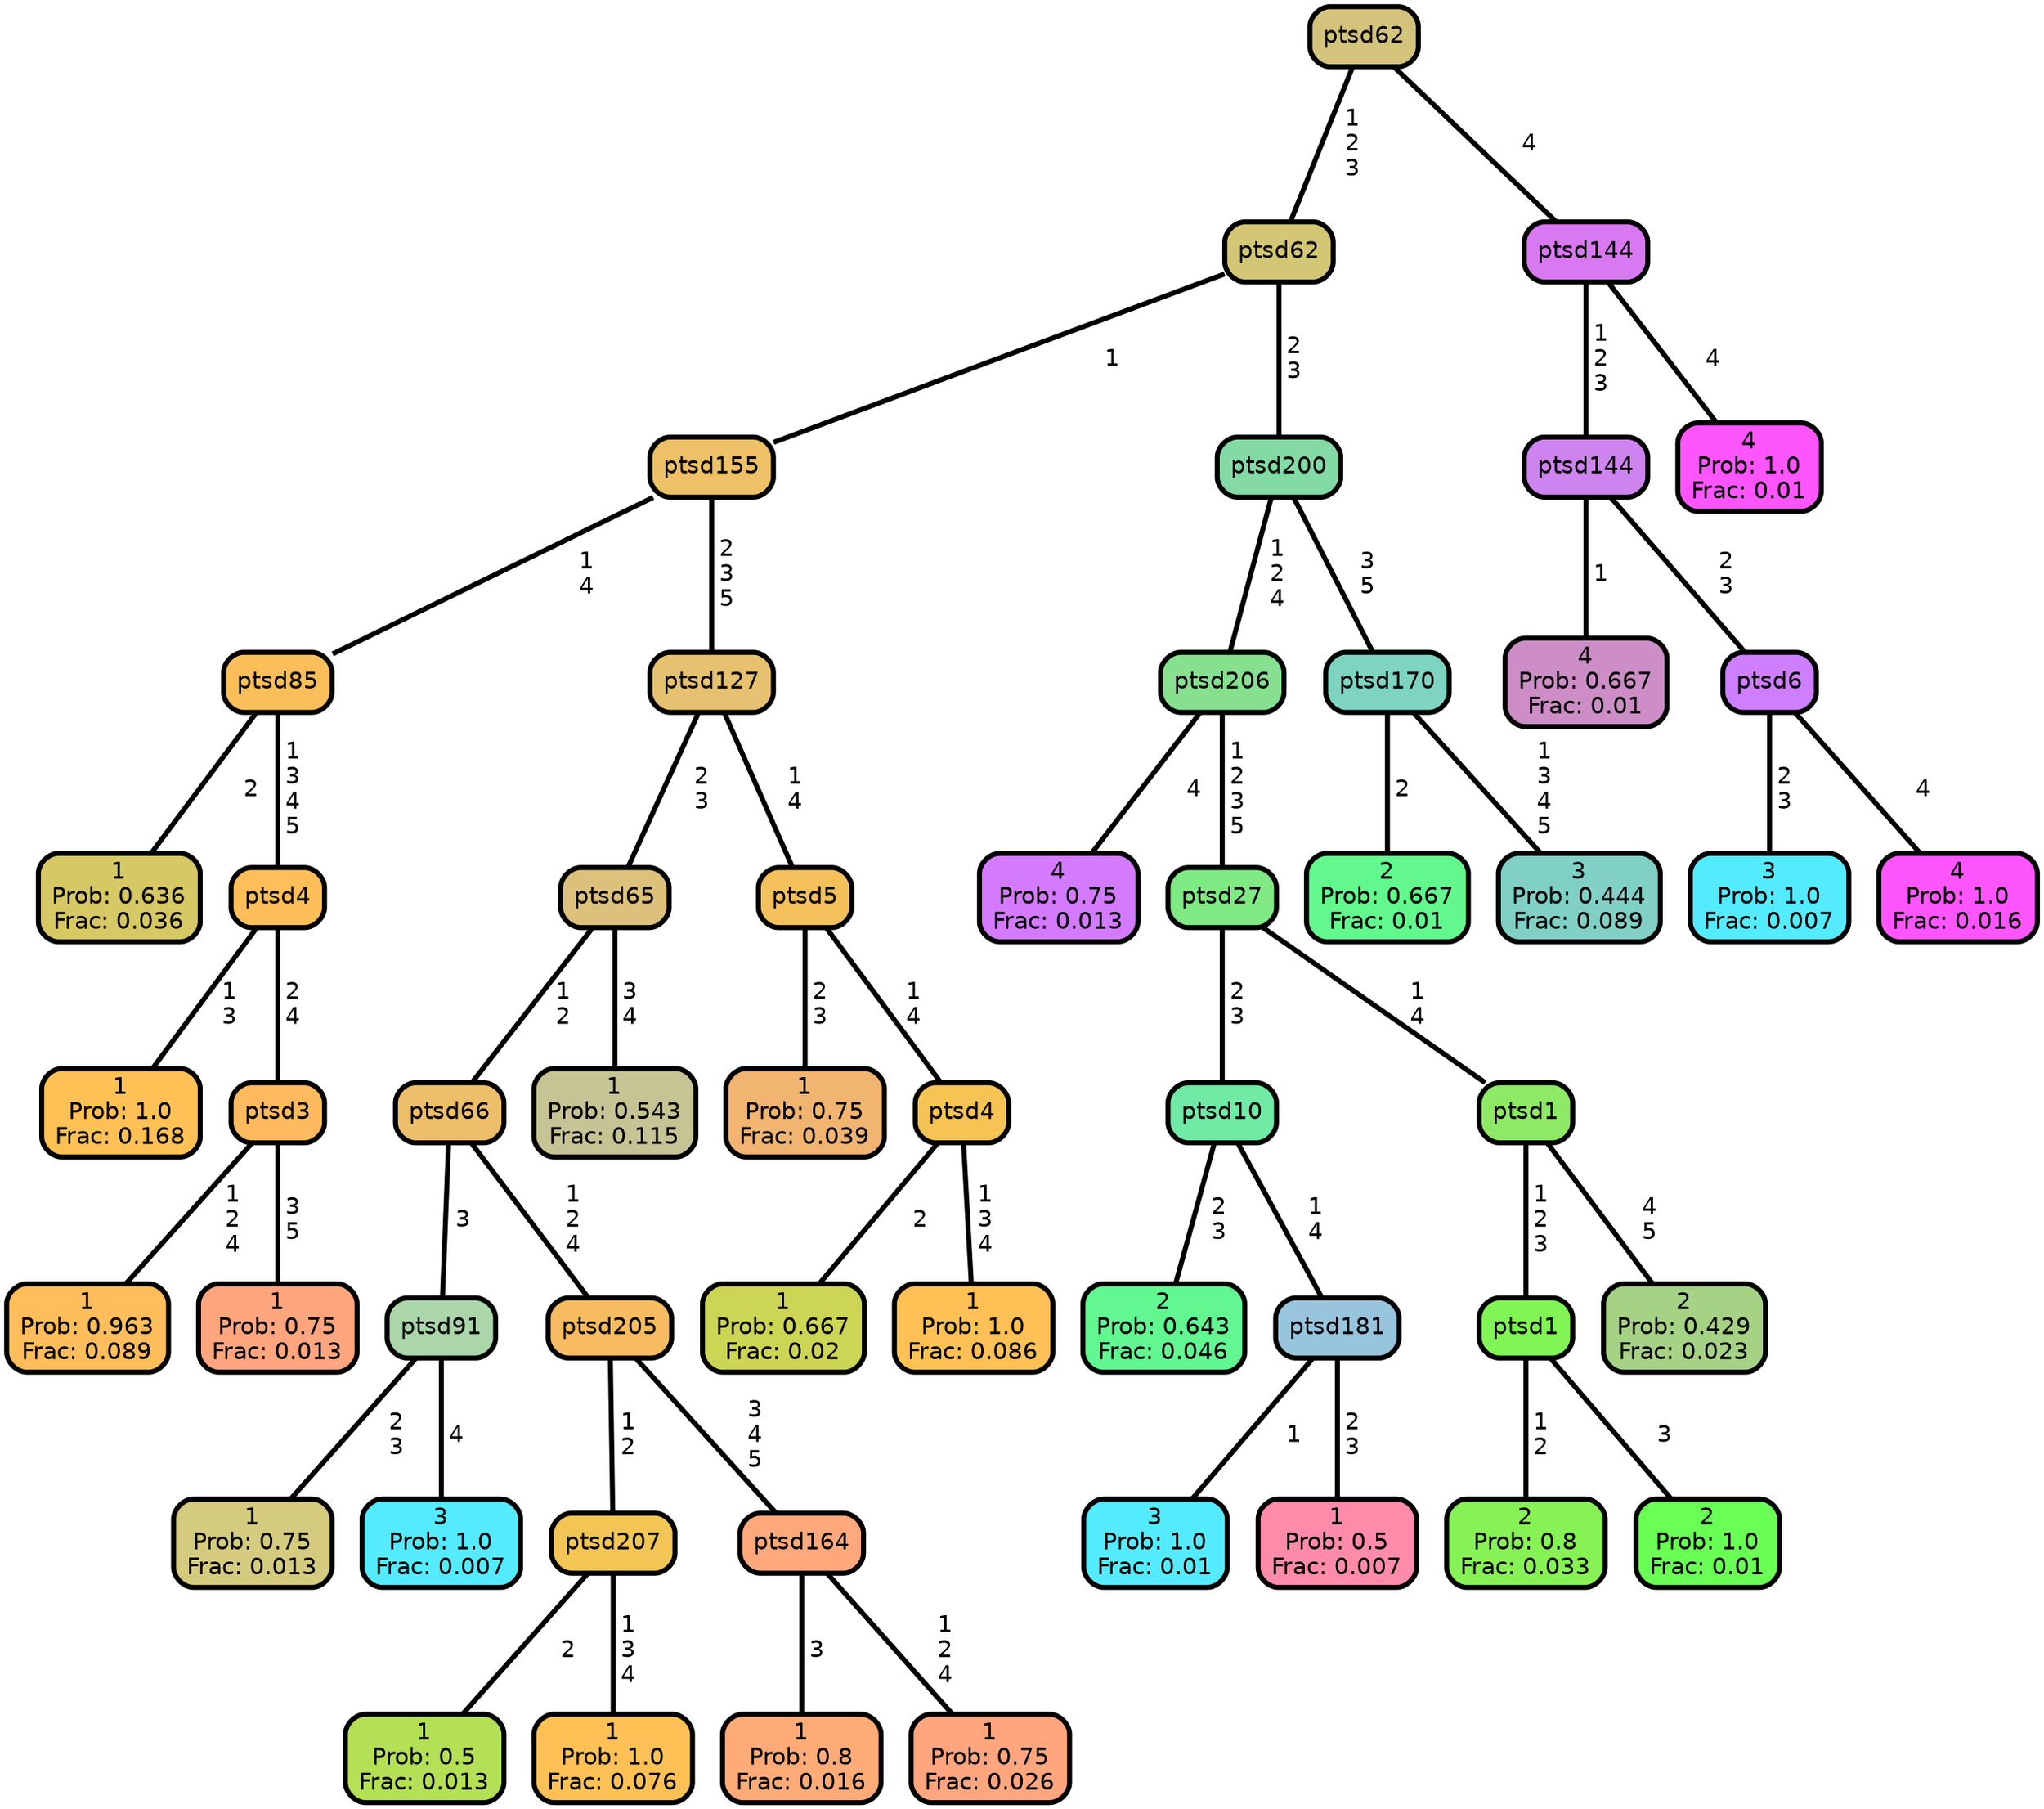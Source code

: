 graph Tree {
node [shape=box, style="filled, rounded",color="black",penwidth="3",fontcolor="black",                 fontname=helvetica] ;
graph [ranksep="0 equally", splines=straight,                 bgcolor=transparent, dpi=60] ;
edge [fontname=helvetica, color=black] ;
0 [label="1
Prob: 0.636
Frac: 0.036", fillcolor="#d6c864"] ;
1 [label="ptsd85",href=".//ptsd85.svg", fillcolor="#fabf5a"] ;
2 [label="1
Prob: 1.0
Frac: 0.168", fillcolor="#ffc155"] ;
3 [label="ptsd4",href=".//ptsd4.svg", fillcolor="#ffbe59"] ;
4 [label="1
Prob: 0.963
Frac: 0.089", fillcolor="#ffbd5b"] ;
5 [label="ptsd3",href=".//ptsd3.svg", fillcolor="#ffba5f"] ;
6 [label="1
Prob: 0.75
Frac: 0.013", fillcolor="#ffa67f"] ;
7 [label="ptsd155",href=".//ptsd155.svg", fillcolor="#eec067"] ;
8 [label="1
Prob: 0.75
Frac: 0.013", fillcolor="#d4cb7f"] ;
9 [label="ptsd91",href=".//ptsd91.svg", fillcolor="#aad6aa"] ;
10 [label="3
Prob: 1.0
Frac: 0.007", fillcolor="#55ebff"] ;
11 [label="ptsd66",href=".//ptsd66.svg", fillcolor="#edbf6b"] ;
12 [label="1
Prob: 0.5
Frac: 0.013", fillcolor="#b4e055"] ;
13 [label="ptsd207",href=".//ptsd207.svg", fillcolor="#f3c555"] ;
14 [label="1
Prob: 1.0
Frac: 0.076", fillcolor="#ffc155"] ;
15 [label="ptsd205",href=".//ptsd205.svg", fillcolor="#f7bc61"] ;
16 [label="1
Prob: 0.8
Frac: 0.016", fillcolor="#ffab77"] ;
17 [label="ptsd164",href=".//ptsd164.svg", fillcolor="#ffa87c"] ;
18 [label="1
Prob: 0.75
Frac: 0.026", fillcolor="#ffa67f"] ;
19 [label="ptsd65",href=".//ptsd65.svg", fillcolor="#dcc17c"] ;
20 [label="1
Prob: 0.543
Frac: 0.115", fillcolor="#c6c494"] ;
21 [label="ptsd127",href=".//ptsd127.svg", fillcolor="#e5c171"] ;
22 [label="1
Prob: 0.75
Frac: 0.039", fillcolor="#f2b471"] ;
23 [label="ptsd5",href=".//ptsd5.svg", fillcolor="#f4c05c"] ;
24 [label="1
Prob: 0.667
Frac: 0.02", fillcolor="#cdd555"] ;
25 [label="ptsd4",href=".//ptsd4.svg", fillcolor="#f5c455"] ;
26 [label="1
Prob: 1.0
Frac: 0.086", fillcolor="#ffc155"] ;
27 [label="ptsd62",href=".//ptsd62.svg", fillcolor="#d3c776"] ;
28 [label="4
Prob: 0.75
Frac: 0.013", fillcolor="#d47aff"] ;
29 [label="ptsd206",href=".//ptsd206.svg", fillcolor="#87df90"] ;
30 [label="2
Prob: 0.643
Frac: 0.046", fillcolor="#62f791"] ;
31 [label="ptsd10",href=".//ptsd10.svg", fillcolor="#70eaa5"] ;
32 [label="3
Prob: 1.0
Frac: 0.01", fillcolor="#55ebff"] ;
33 [label="ptsd181",href=".//ptsd181.svg", fillcolor="#99c4dd"] ;
34 [label="1
Prob: 0.5
Frac: 0.007", fillcolor="#ff8baa"] ;
35 [label="ptsd27",href=".//ptsd27.svg", fillcolor="#7fe984"] ;
36 [label="2
Prob: 0.8
Frac: 0.033", fillcolor="#87f255"] ;
37 [label="ptsd1",href=".//ptsd1.svg", fillcolor="#80f555"] ;
38 [label="2
Prob: 1.0
Frac: 0.01", fillcolor="#6aff55"] ;
39 [label="ptsd1",href=".//ptsd1.svg", fillcolor="#8ee966"] ;
40 [label="2
Prob: 0.429
Frac: 0.023", fillcolor="#a6d285"] ;
41 [label="ptsd200",href=".//ptsd200.svg", fillcolor="#84daa4"] ;
42 [label="2
Prob: 0.667
Frac: 0.01", fillcolor="#63f88d"] ;
43 [label="ptsd170",href=".//ptsd170.svg", fillcolor="#7ed4c0"] ;
44 [label="3
Prob: 0.444
Frac: 0.089", fillcolor="#81d0c6"] ;
45 [label="ptsd62",href=".//ptsd62.svg", fillcolor="#d3c37c"] ;
46 [label="4
Prob: 0.667
Frac: 0.01", fillcolor="#cd8dc6"] ;
47 [label="ptsd144",href=".//ptsd144.svg", fillcolor="#ce84ee"] ;
48 [label="3
Prob: 1.0
Frac: 0.007", fillcolor="#55ebff"] ;
49 [label="ptsd6",href=".//ptsd6.svg", fillcolor="#ce7fff"] ;
50 [label="4
Prob: 1.0
Frac: 0.016", fillcolor="#ff55ff"] ;
51 [label="ptsd144",href=".//ptsd144.svg", fillcolor="#d979f1"] ;
52 [label="4
Prob: 1.0
Frac: 0.01", fillcolor="#ff55ff"] ;
1 -- 0 [label=" 2",penwidth=3] ;
1 -- 3 [label=" 1\n 3\n 4\n 5",penwidth=3] ;
3 -- 2 [label=" 1\n 3",penwidth=3] ;
3 -- 5 [label=" 2\n 4",penwidth=3] ;
5 -- 4 [label=" 1\n 2\n 4",penwidth=3] ;
5 -- 6 [label=" 3\n 5",penwidth=3] ;
7 -- 1 [label=" 1\n 4",penwidth=3] ;
7 -- 21 [label=" 2\n 3\n 5",penwidth=3] ;
9 -- 8 [label=" 2\n 3",penwidth=3] ;
9 -- 10 [label=" 4",penwidth=3] ;
11 -- 9 [label=" 3",penwidth=3] ;
11 -- 15 [label=" 1\n 2\n 4",penwidth=3] ;
13 -- 12 [label=" 2",penwidth=3] ;
13 -- 14 [label=" 1\n 3\n 4",penwidth=3] ;
15 -- 13 [label=" 1\n 2",penwidth=3] ;
15 -- 17 [label=" 3\n 4\n 5",penwidth=3] ;
17 -- 16 [label=" 3",penwidth=3] ;
17 -- 18 [label=" 1\n 2\n 4",penwidth=3] ;
19 -- 11 [label=" 1\n 2",penwidth=3] ;
19 -- 20 [label=" 3\n 4",penwidth=3] ;
21 -- 19 [label=" 2\n 3",penwidth=3] ;
21 -- 23 [label=" 1\n 4",penwidth=3] ;
23 -- 22 [label=" 2\n 3",penwidth=3] ;
23 -- 25 [label=" 1\n 4",penwidth=3] ;
25 -- 24 [label=" 2",penwidth=3] ;
25 -- 26 [label=" 1\n 3\n 4",penwidth=3] ;
27 -- 7 [label=" 1",penwidth=3] ;
27 -- 41 [label=" 2\n 3",penwidth=3] ;
29 -- 28 [label=" 4",penwidth=3] ;
29 -- 35 [label=" 1\n 2\n 3\n 5",penwidth=3] ;
31 -- 30 [label=" 2\n 3",penwidth=3] ;
31 -- 33 [label=" 1\n 4",penwidth=3] ;
33 -- 32 [label=" 1",penwidth=3] ;
33 -- 34 [label=" 2\n 3",penwidth=3] ;
35 -- 31 [label=" 2\n 3",penwidth=3] ;
35 -- 39 [label=" 1\n 4",penwidth=3] ;
37 -- 36 [label=" 1\n 2",penwidth=3] ;
37 -- 38 [label=" 3",penwidth=3] ;
39 -- 37 [label=" 1\n 2\n 3",penwidth=3] ;
39 -- 40 [label=" 4\n 5",penwidth=3] ;
41 -- 29 [label=" 1\n 2\n 4",penwidth=3] ;
41 -- 43 [label=" 3\n 5",penwidth=3] ;
43 -- 42 [label=" 2",penwidth=3] ;
43 -- 44 [label=" 1\n 3\n 4\n 5",penwidth=3] ;
45 -- 27 [label=" 1\n 2\n 3",penwidth=3] ;
45 -- 51 [label=" 4",penwidth=3] ;
47 -- 46 [label=" 1",penwidth=3] ;
47 -- 49 [label=" 2\n 3",penwidth=3] ;
49 -- 48 [label=" 2\n 3",penwidth=3] ;
49 -- 50 [label=" 4",penwidth=3] ;
51 -- 47 [label=" 1\n 2\n 3",penwidth=3] ;
51 -- 52 [label=" 4",penwidth=3] ;
{rank = same;}}